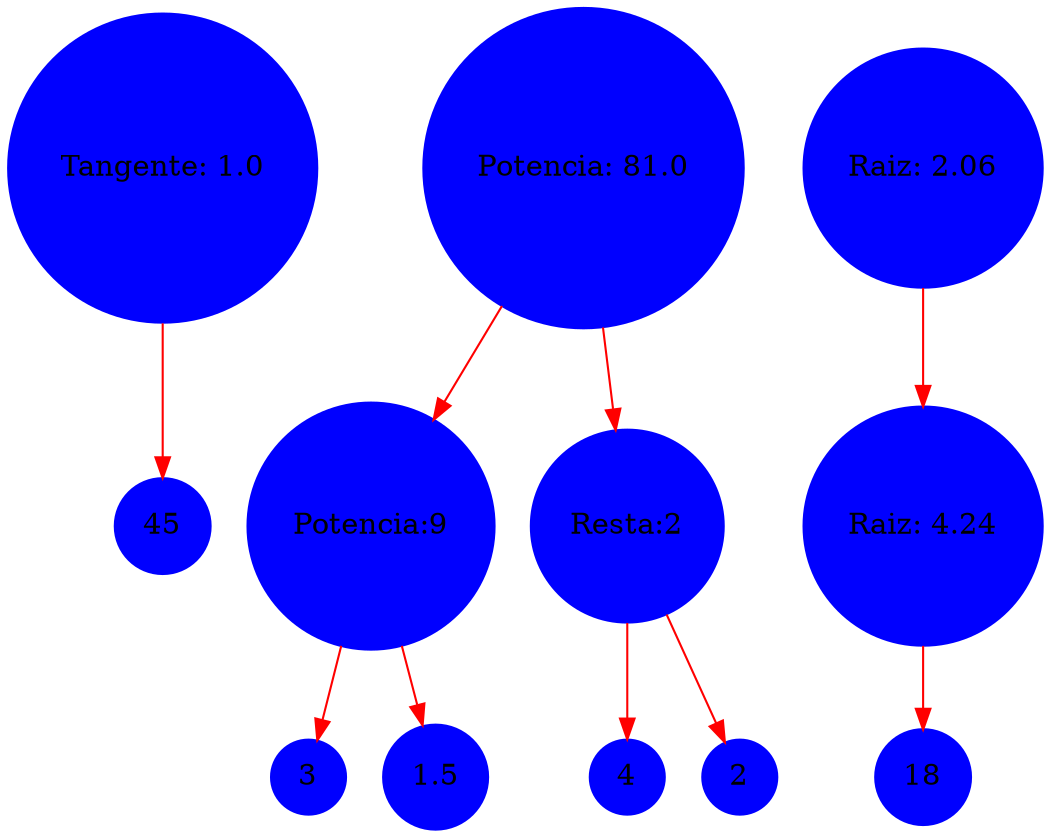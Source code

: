 digraph {
	rankdir=TB
	45 [shape=circle style=filled color = blue]
 	tangente1 -> 45 [shape=record color=red]
	tangente1 [shape=circle style=filled color = blue, label=<Tangente: 1.0>]
 	3 [shape=circle style=filled color = blue]
 	Potencia102 -> 3 [shape=record color=red]
	1.5 [shape=circle style=filled color = blue]
 	Potencia102 -> 1.5 [shape=record color=red]
	Potencia102 [shape=circle style=filled color = blue, label=<Potencia:9>]
 	potencia2 -> Potencia102 [shape=record color=red]
	4 [shape=circle style=filled color = blue]
 	Resta102 -> 4 [shape=record color=red]
	2 [shape=circle style=filled color = blue]
 	Resta102 -> 2 [shape=record color=red]
	Resta102 [shape=circle style=filled color = blue, label=<Resta:2>]
 	potencia2 -> Resta102 [shape=record color=red]
	potencia2 [shape=circle style=filled color = blue, label=<Potencia: 81.0>]
 	18 [shape=circle style=filled color = blue]
 	Raiz103 -> 18 [shape=record color=red]
	Raiz103 [shape=circle style=filled color = blue, label=<Raiz: 4.24>]
 	raiz3 -> Raiz103 [shape=record color=red]
	raiz3 [shape=circle style=filled color = blue, label=<Raiz: 2.06>]
 }
